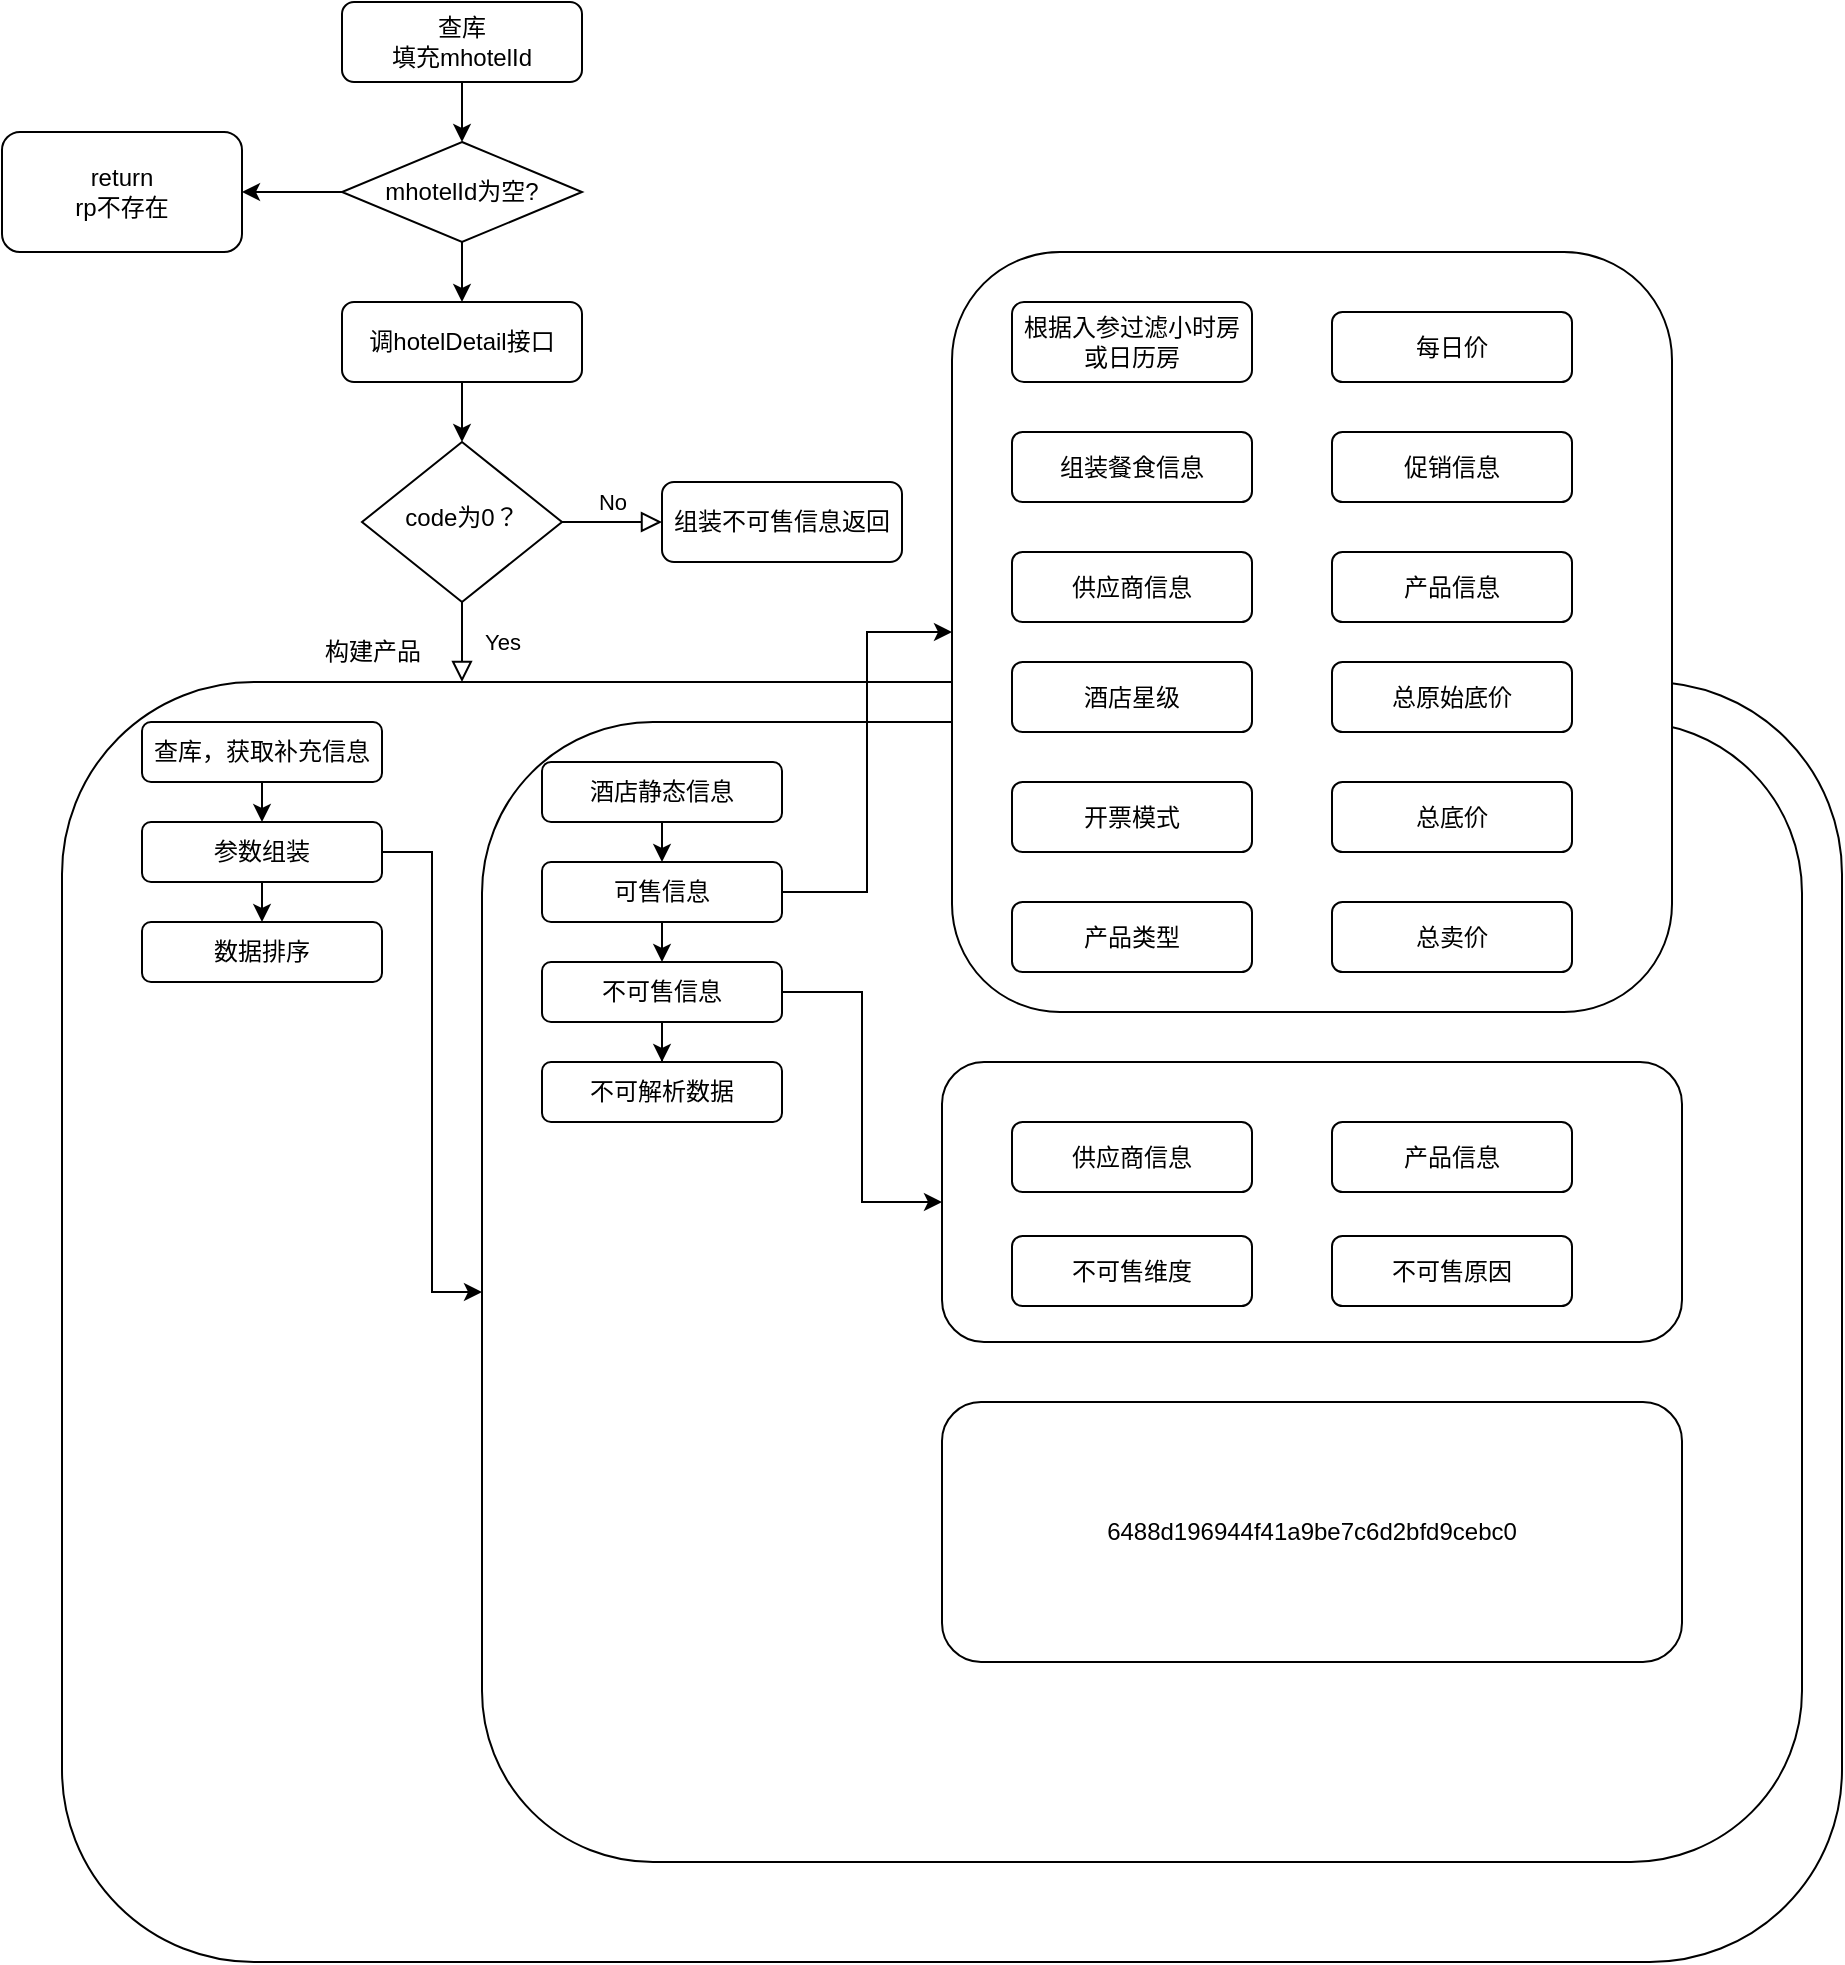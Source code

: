 <mxfile version="22.0.4" type="github">
  <diagram id="C5RBs43oDa-KdzZeNtuy" name="Page-1">
    <mxGraphModel dx="1853" dy="1823" grid="1" gridSize="10" guides="1" tooltips="1" connect="1" arrows="1" fold="1" page="1" pageScale="1" pageWidth="827" pageHeight="1169" math="0" shadow="0">
      <root>
        <mxCell id="WIyWlLk6GJQsqaUBKTNV-0" />
        <mxCell id="WIyWlLk6GJQsqaUBKTNV-1" parent="WIyWlLk6GJQsqaUBKTNV-0" />
        <mxCell id="ejP932ojGydbnCkMtGX3-4" style="edgeStyle=orthogonalEdgeStyle;rounded=0;orthogonalLoop=1;jettySize=auto;html=1;exitX=0.5;exitY=1;exitDx=0;exitDy=0;entryX=0.5;entryY=0;entryDx=0;entryDy=0;" edge="1" parent="WIyWlLk6GJQsqaUBKTNV-1" source="WIyWlLk6GJQsqaUBKTNV-3" target="ejP932ojGydbnCkMtGX3-1">
          <mxGeometry relative="1" as="geometry" />
        </mxCell>
        <mxCell id="WIyWlLk6GJQsqaUBKTNV-3" value="查库&lt;br&gt;填充mhotelId" style="rounded=1;whiteSpace=wrap;html=1;fontSize=12;glass=0;strokeWidth=1;shadow=0;" parent="WIyWlLk6GJQsqaUBKTNV-1" vertex="1">
          <mxGeometry x="160" y="-50" width="120" height="40" as="geometry" />
        </mxCell>
        <mxCell id="WIyWlLk6GJQsqaUBKTNV-4" value="Yes" style="rounded=0;html=1;jettySize=auto;orthogonalLoop=1;fontSize=11;endArrow=block;endFill=0;endSize=8;strokeWidth=1;shadow=0;labelBackgroundColor=none;edgeStyle=orthogonalEdgeStyle;" parent="WIyWlLk6GJQsqaUBKTNV-1" source="WIyWlLk6GJQsqaUBKTNV-6" edge="1">
          <mxGeometry y="20" relative="1" as="geometry">
            <mxPoint as="offset" />
            <mxPoint x="220" y="290" as="targetPoint" />
          </mxGeometry>
        </mxCell>
        <mxCell id="WIyWlLk6GJQsqaUBKTNV-5" value="No" style="edgeStyle=orthogonalEdgeStyle;rounded=0;html=1;jettySize=auto;orthogonalLoop=1;fontSize=11;endArrow=block;endFill=0;endSize=8;strokeWidth=1;shadow=0;labelBackgroundColor=none;" parent="WIyWlLk6GJQsqaUBKTNV-1" source="WIyWlLk6GJQsqaUBKTNV-6" target="WIyWlLk6GJQsqaUBKTNV-7" edge="1">
          <mxGeometry y="10" relative="1" as="geometry">
            <mxPoint as="offset" />
          </mxGeometry>
        </mxCell>
        <mxCell id="WIyWlLk6GJQsqaUBKTNV-6" value="code为0？" style="rhombus;whiteSpace=wrap;html=1;shadow=0;fontFamily=Helvetica;fontSize=12;align=center;strokeWidth=1;spacing=6;spacingTop=-4;" parent="WIyWlLk6GJQsqaUBKTNV-1" vertex="1">
          <mxGeometry x="170" y="170" width="100" height="80" as="geometry" />
        </mxCell>
        <mxCell id="WIyWlLk6GJQsqaUBKTNV-7" value="组装不可售信息返回" style="rounded=1;whiteSpace=wrap;html=1;fontSize=12;glass=0;strokeWidth=1;shadow=0;" parent="WIyWlLk6GJQsqaUBKTNV-1" vertex="1">
          <mxGeometry x="320" y="190" width="120" height="40" as="geometry" />
        </mxCell>
        <mxCell id="WIyWlLk6GJQsqaUBKTNV-11" value="" style="rounded=1;whiteSpace=wrap;html=1;fontSize=12;glass=0;strokeWidth=1;shadow=0;" parent="WIyWlLk6GJQsqaUBKTNV-1" vertex="1">
          <mxGeometry x="20" y="290" width="890" height="640" as="geometry" />
        </mxCell>
        <mxCell id="ejP932ojGydbnCkMtGX3-6" style="edgeStyle=orthogonalEdgeStyle;rounded=0;orthogonalLoop=1;jettySize=auto;html=1;exitX=0.5;exitY=1;exitDx=0;exitDy=0;entryX=0.5;entryY=0;entryDx=0;entryDy=0;" edge="1" parent="WIyWlLk6GJQsqaUBKTNV-1" source="ejP932ojGydbnCkMtGX3-0" target="WIyWlLk6GJQsqaUBKTNV-6">
          <mxGeometry relative="1" as="geometry" />
        </mxCell>
        <mxCell id="ejP932ojGydbnCkMtGX3-0" value="调hotelDetail接口" style="rounded=1;whiteSpace=wrap;html=1;" vertex="1" parent="WIyWlLk6GJQsqaUBKTNV-1">
          <mxGeometry x="160" y="100" width="120" height="40" as="geometry" />
        </mxCell>
        <mxCell id="ejP932ojGydbnCkMtGX3-3" style="edgeStyle=orthogonalEdgeStyle;rounded=0;orthogonalLoop=1;jettySize=auto;html=1;exitX=0;exitY=0.5;exitDx=0;exitDy=0;entryX=1;entryY=0.5;entryDx=0;entryDy=0;" edge="1" parent="WIyWlLk6GJQsqaUBKTNV-1" source="ejP932ojGydbnCkMtGX3-1" target="ejP932ojGydbnCkMtGX3-2">
          <mxGeometry relative="1" as="geometry" />
        </mxCell>
        <mxCell id="ejP932ojGydbnCkMtGX3-5" style="edgeStyle=orthogonalEdgeStyle;rounded=0;orthogonalLoop=1;jettySize=auto;html=1;exitX=0.5;exitY=1;exitDx=0;exitDy=0;entryX=0.5;entryY=0;entryDx=0;entryDy=0;" edge="1" parent="WIyWlLk6GJQsqaUBKTNV-1" source="ejP932ojGydbnCkMtGX3-1" target="ejP932ojGydbnCkMtGX3-0">
          <mxGeometry relative="1" as="geometry" />
        </mxCell>
        <mxCell id="ejP932ojGydbnCkMtGX3-1" value="mhotelId为空?" style="rhombus;whiteSpace=wrap;html=1;" vertex="1" parent="WIyWlLk6GJQsqaUBKTNV-1">
          <mxGeometry x="160" y="20" width="120" height="50" as="geometry" />
        </mxCell>
        <mxCell id="ejP932ojGydbnCkMtGX3-2" value="return &lt;br&gt;rp不存在" style="rounded=1;whiteSpace=wrap;html=1;" vertex="1" parent="WIyWlLk6GJQsqaUBKTNV-1">
          <mxGeometry x="-10" y="15" width="120" height="60" as="geometry" />
        </mxCell>
        <mxCell id="ejP932ojGydbnCkMtGX3-7" value="构建产品" style="text;html=1;align=center;verticalAlign=middle;resizable=0;points=[];autosize=1;strokeColor=none;fillColor=none;" vertex="1" parent="WIyWlLk6GJQsqaUBKTNV-1">
          <mxGeometry x="140" y="260" width="70" height="30" as="geometry" />
        </mxCell>
        <mxCell id="ejP932ojGydbnCkMtGX3-12" style="edgeStyle=orthogonalEdgeStyle;rounded=0;orthogonalLoop=1;jettySize=auto;html=1;exitX=0.5;exitY=1;exitDx=0;exitDy=0;entryX=0.5;entryY=0;entryDx=0;entryDy=0;" edge="1" parent="WIyWlLk6GJQsqaUBKTNV-1" source="ejP932ojGydbnCkMtGX3-8" target="ejP932ojGydbnCkMtGX3-9">
          <mxGeometry relative="1" as="geometry" />
        </mxCell>
        <mxCell id="ejP932ojGydbnCkMtGX3-8" value="查库，获取补充信息" style="rounded=1;whiteSpace=wrap;html=1;" vertex="1" parent="WIyWlLk6GJQsqaUBKTNV-1">
          <mxGeometry x="60" y="310" width="120" height="30" as="geometry" />
        </mxCell>
        <mxCell id="ejP932ojGydbnCkMtGX3-13" style="edgeStyle=orthogonalEdgeStyle;rounded=0;orthogonalLoop=1;jettySize=auto;html=1;exitX=0.5;exitY=1;exitDx=0;exitDy=0;entryX=0.5;entryY=0;entryDx=0;entryDy=0;" edge="1" parent="WIyWlLk6GJQsqaUBKTNV-1" source="ejP932ojGydbnCkMtGX3-9" target="ejP932ojGydbnCkMtGX3-10">
          <mxGeometry relative="1" as="geometry" />
        </mxCell>
        <mxCell id="ejP932ojGydbnCkMtGX3-15" style="edgeStyle=orthogonalEdgeStyle;rounded=0;orthogonalLoop=1;jettySize=auto;html=1;exitX=1;exitY=0.5;exitDx=0;exitDy=0;entryX=0;entryY=0.5;entryDx=0;entryDy=0;" edge="1" parent="WIyWlLk6GJQsqaUBKTNV-1" source="ejP932ojGydbnCkMtGX3-9" target="ejP932ojGydbnCkMtGX3-14">
          <mxGeometry relative="1" as="geometry" />
        </mxCell>
        <mxCell id="ejP932ojGydbnCkMtGX3-9" value="参数组装" style="rounded=1;whiteSpace=wrap;html=1;" vertex="1" parent="WIyWlLk6GJQsqaUBKTNV-1">
          <mxGeometry x="60" y="360" width="120" height="30" as="geometry" />
        </mxCell>
        <mxCell id="ejP932ojGydbnCkMtGX3-10" value="数据排序" style="rounded=1;whiteSpace=wrap;html=1;" vertex="1" parent="WIyWlLk6GJQsqaUBKTNV-1">
          <mxGeometry x="60" y="410" width="120" height="30" as="geometry" />
        </mxCell>
        <mxCell id="ejP932ojGydbnCkMtGX3-14" value="" style="rounded=1;whiteSpace=wrap;html=1;" vertex="1" parent="WIyWlLk6GJQsqaUBKTNV-1">
          <mxGeometry x="230" y="310" width="660" height="570" as="geometry" />
        </mxCell>
        <mxCell id="ejP932ojGydbnCkMtGX3-20" style="edgeStyle=orthogonalEdgeStyle;rounded=0;orthogonalLoop=1;jettySize=auto;html=1;exitX=0.5;exitY=1;exitDx=0;exitDy=0;entryX=0.5;entryY=0;entryDx=0;entryDy=0;" edge="1" parent="WIyWlLk6GJQsqaUBKTNV-1" source="ejP932ojGydbnCkMtGX3-16" target="ejP932ojGydbnCkMtGX3-17">
          <mxGeometry relative="1" as="geometry" />
        </mxCell>
        <mxCell id="ejP932ojGydbnCkMtGX3-16" value="酒店静态信息" style="rounded=1;whiteSpace=wrap;html=1;" vertex="1" parent="WIyWlLk6GJQsqaUBKTNV-1">
          <mxGeometry x="260" y="330" width="120" height="30" as="geometry" />
        </mxCell>
        <mxCell id="ejP932ojGydbnCkMtGX3-21" style="edgeStyle=orthogonalEdgeStyle;rounded=0;orthogonalLoop=1;jettySize=auto;html=1;exitX=0.5;exitY=1;exitDx=0;exitDy=0;entryX=0.5;entryY=0;entryDx=0;entryDy=0;" edge="1" parent="WIyWlLk6GJQsqaUBKTNV-1" source="ejP932ojGydbnCkMtGX3-17" target="ejP932ojGydbnCkMtGX3-18">
          <mxGeometry relative="1" as="geometry" />
        </mxCell>
        <mxCell id="ejP932ojGydbnCkMtGX3-24" style="edgeStyle=orthogonalEdgeStyle;rounded=0;orthogonalLoop=1;jettySize=auto;html=1;exitX=1;exitY=0.5;exitDx=0;exitDy=0;entryX=0;entryY=0.5;entryDx=0;entryDy=0;" edge="1" parent="WIyWlLk6GJQsqaUBKTNV-1" source="ejP932ojGydbnCkMtGX3-17" target="ejP932ojGydbnCkMtGX3-23">
          <mxGeometry relative="1" as="geometry" />
        </mxCell>
        <mxCell id="ejP932ojGydbnCkMtGX3-17" value="可售信息" style="rounded=1;whiteSpace=wrap;html=1;" vertex="1" parent="WIyWlLk6GJQsqaUBKTNV-1">
          <mxGeometry x="260" y="380" width="120" height="30" as="geometry" />
        </mxCell>
        <mxCell id="ejP932ojGydbnCkMtGX3-22" style="edgeStyle=orthogonalEdgeStyle;rounded=0;orthogonalLoop=1;jettySize=auto;html=1;exitX=0.5;exitY=1;exitDx=0;exitDy=0;" edge="1" parent="WIyWlLk6GJQsqaUBKTNV-1" source="ejP932ojGydbnCkMtGX3-18" target="ejP932ojGydbnCkMtGX3-19">
          <mxGeometry relative="1" as="geometry" />
        </mxCell>
        <mxCell id="ejP932ojGydbnCkMtGX3-38" style="edgeStyle=orthogonalEdgeStyle;rounded=0;orthogonalLoop=1;jettySize=auto;html=1;exitX=1;exitY=0.5;exitDx=0;exitDy=0;entryX=0;entryY=0.5;entryDx=0;entryDy=0;" edge="1" parent="WIyWlLk6GJQsqaUBKTNV-1" source="ejP932ojGydbnCkMtGX3-18" target="ejP932ojGydbnCkMtGX3-37">
          <mxGeometry relative="1" as="geometry" />
        </mxCell>
        <mxCell id="ejP932ojGydbnCkMtGX3-18" value="不可售信息" style="rounded=1;whiteSpace=wrap;html=1;" vertex="1" parent="WIyWlLk6GJQsqaUBKTNV-1">
          <mxGeometry x="260" y="430" width="120" height="30" as="geometry" />
        </mxCell>
        <mxCell id="ejP932ojGydbnCkMtGX3-19" value="不可解析数据" style="rounded=1;whiteSpace=wrap;html=1;" vertex="1" parent="WIyWlLk6GJQsqaUBKTNV-1">
          <mxGeometry x="260" y="480" width="120" height="30" as="geometry" />
        </mxCell>
        <mxCell id="ejP932ojGydbnCkMtGX3-23" value="" style="rounded=1;whiteSpace=wrap;html=1;" vertex="1" parent="WIyWlLk6GJQsqaUBKTNV-1">
          <mxGeometry x="465" y="75" width="360" height="380" as="geometry" />
        </mxCell>
        <mxCell id="ejP932ojGydbnCkMtGX3-25" value="根据入参过滤小时房或日历房" style="rounded=1;whiteSpace=wrap;html=1;" vertex="1" parent="WIyWlLk6GJQsqaUBKTNV-1">
          <mxGeometry x="495" y="100" width="120" height="40" as="geometry" />
        </mxCell>
        <mxCell id="ejP932ojGydbnCkMtGX3-26" value="组装餐食信息" style="rounded=1;whiteSpace=wrap;html=1;" vertex="1" parent="WIyWlLk6GJQsqaUBKTNV-1">
          <mxGeometry x="495" y="165" width="120" height="35" as="geometry" />
        </mxCell>
        <mxCell id="ejP932ojGydbnCkMtGX3-27" value="供应商信息" style="rounded=1;whiteSpace=wrap;html=1;" vertex="1" parent="WIyWlLk6GJQsqaUBKTNV-1">
          <mxGeometry x="495" y="225" width="120" height="35" as="geometry" />
        </mxCell>
        <mxCell id="ejP932ojGydbnCkMtGX3-28" value="开票模式" style="rounded=1;whiteSpace=wrap;html=1;" vertex="1" parent="WIyWlLk6GJQsqaUBKTNV-1">
          <mxGeometry x="495" y="340" width="120" height="35" as="geometry" />
        </mxCell>
        <mxCell id="ejP932ojGydbnCkMtGX3-29" value="酒店星级" style="rounded=1;whiteSpace=wrap;html=1;" vertex="1" parent="WIyWlLk6GJQsqaUBKTNV-1">
          <mxGeometry x="495" y="280" width="120" height="35" as="geometry" />
        </mxCell>
        <mxCell id="ejP932ojGydbnCkMtGX3-30" value="产品类型" style="rounded=1;whiteSpace=wrap;html=1;" vertex="1" parent="WIyWlLk6GJQsqaUBKTNV-1">
          <mxGeometry x="495" y="400" width="120" height="35" as="geometry" />
        </mxCell>
        <mxCell id="ejP932ojGydbnCkMtGX3-31" value="总原始底价" style="rounded=1;whiteSpace=wrap;html=1;" vertex="1" parent="WIyWlLk6GJQsqaUBKTNV-1">
          <mxGeometry x="655" y="280" width="120" height="35" as="geometry" />
        </mxCell>
        <mxCell id="ejP932ojGydbnCkMtGX3-32" value="总卖价" style="rounded=1;whiteSpace=wrap;html=1;" vertex="1" parent="WIyWlLk6GJQsqaUBKTNV-1">
          <mxGeometry x="655" y="400" width="120" height="35" as="geometry" />
        </mxCell>
        <mxCell id="ejP932ojGydbnCkMtGX3-33" value="总底价" style="rounded=1;whiteSpace=wrap;html=1;" vertex="1" parent="WIyWlLk6GJQsqaUBKTNV-1">
          <mxGeometry x="655" y="340" width="120" height="35" as="geometry" />
        </mxCell>
        <mxCell id="ejP932ojGydbnCkMtGX3-34" value="促销信息" style="rounded=1;whiteSpace=wrap;html=1;" vertex="1" parent="WIyWlLk6GJQsqaUBKTNV-1">
          <mxGeometry x="655" y="165" width="120" height="35" as="geometry" />
        </mxCell>
        <mxCell id="ejP932ojGydbnCkMtGX3-35" value="产品信息" style="rounded=1;whiteSpace=wrap;html=1;" vertex="1" parent="WIyWlLk6GJQsqaUBKTNV-1">
          <mxGeometry x="655" y="225" width="120" height="35" as="geometry" />
        </mxCell>
        <mxCell id="ejP932ojGydbnCkMtGX3-36" value="每日价" style="rounded=1;whiteSpace=wrap;html=1;" vertex="1" parent="WIyWlLk6GJQsqaUBKTNV-1">
          <mxGeometry x="655" y="105" width="120" height="35" as="geometry" />
        </mxCell>
        <mxCell id="ejP932ojGydbnCkMtGX3-37" value="" style="rounded=1;whiteSpace=wrap;html=1;" vertex="1" parent="WIyWlLk6GJQsqaUBKTNV-1">
          <mxGeometry x="460" y="480" width="370" height="140" as="geometry" />
        </mxCell>
        <mxCell id="ejP932ojGydbnCkMtGX3-39" value="供应商信息" style="rounded=1;whiteSpace=wrap;html=1;" vertex="1" parent="WIyWlLk6GJQsqaUBKTNV-1">
          <mxGeometry x="495" y="510" width="120" height="35" as="geometry" />
        </mxCell>
        <mxCell id="ejP932ojGydbnCkMtGX3-40" value="产品信息" style="rounded=1;whiteSpace=wrap;html=1;" vertex="1" parent="WIyWlLk6GJQsqaUBKTNV-1">
          <mxGeometry x="655" y="510" width="120" height="35" as="geometry" />
        </mxCell>
        <mxCell id="ejP932ojGydbnCkMtGX3-41" value="不可售维度" style="rounded=1;whiteSpace=wrap;html=1;" vertex="1" parent="WIyWlLk6GJQsqaUBKTNV-1">
          <mxGeometry x="495" y="567" width="120" height="35" as="geometry" />
        </mxCell>
        <mxCell id="ejP932ojGydbnCkMtGX3-42" value="不可售原因" style="rounded=1;whiteSpace=wrap;html=1;" vertex="1" parent="WIyWlLk6GJQsqaUBKTNV-1">
          <mxGeometry x="655" y="567" width="120" height="35" as="geometry" />
        </mxCell>
        <mxCell id="ejP932ojGydbnCkMtGX3-43" value="6488d196944f41a9be7c6d2bfd9cebc0" style="rounded=1;whiteSpace=wrap;html=1;" vertex="1" parent="WIyWlLk6GJQsqaUBKTNV-1">
          <mxGeometry x="460" y="650" width="370" height="130" as="geometry" />
        </mxCell>
      </root>
    </mxGraphModel>
  </diagram>
</mxfile>
